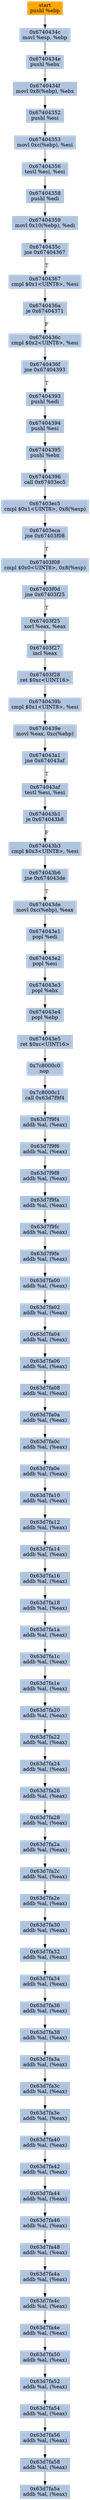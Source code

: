 digraph G {
node[shape=rectangle,style=filled,fillcolor=lightsteelblue,color=lightsteelblue]
bgcolor="transparent"
a0x6740434bpushl_ebp[label="start\npushl %ebp",color="lightgrey",fillcolor="orange"];
a0x6740434cmovl_esp_ebp[label="0x6740434c\nmovl %esp, %ebp"];
a0x6740434epushl_ebx[label="0x6740434e\npushl %ebx"];
a0x6740434fmovl_0x8ebp__ebx[label="0x6740434f\nmovl 0x8(%ebp), %ebx"];
a0x67404352pushl_esi[label="0x67404352\npushl %esi"];
a0x67404353movl_0xcebp__esi[label="0x67404353\nmovl 0xc(%ebp), %esi"];
a0x67404356testl_esi_esi[label="0x67404356\ntestl %esi, %esi"];
a0x67404358pushl_edi[label="0x67404358\npushl %edi"];
a0x67404359movl_0x10ebp__edi[label="0x67404359\nmovl 0x10(%ebp), %edi"];
a0x6740435cjne_0x67404367[label="0x6740435c\njne 0x67404367"];
a0x67404367cmpl_0x1UINT8_esi[label="0x67404367\ncmpl $0x1<UINT8>, %esi"];
a0x6740436aje_0x67404371[label="0x6740436a\nje 0x67404371"];
a0x6740436ccmpl_0x2UINT8_esi[label="0x6740436c\ncmpl $0x2<UINT8>, %esi"];
a0x6740436fjne_0x67404393[label="0x6740436f\njne 0x67404393"];
a0x67404393pushl_edi[label="0x67404393\npushl %edi"];
a0x67404394pushl_esi[label="0x67404394\npushl %esi"];
a0x67404395pushl_ebx[label="0x67404395\npushl %ebx"];
a0x67404396call_0x67403ec5[label="0x67404396\ncall 0x67403ec5"];
a0x67403ec5cmpl_0x1UINT8_0x8esp_[label="0x67403ec5\ncmpl $0x1<UINT8>, 0x8(%esp)"];
a0x67403ecajne_0x67403f08[label="0x67403eca\njne 0x67403f08"];
a0x67403f08cmpl_0x0UINT8_0x8esp_[label="0x67403f08\ncmpl $0x0<UINT8>, 0x8(%esp)"];
a0x67403f0djne_0x67403f25[label="0x67403f0d\njne 0x67403f25"];
a0x67403f25xorl_eax_eax[label="0x67403f25\nxorl %eax, %eax"];
a0x67403f27incl_eax[label="0x67403f27\nincl %eax"];
a0x67403f28ret_0xcUINT16[label="0x67403f28\nret $0xc<UINT16>"];
a0x6740439bcmpl_0x1UINT8_esi[label="0x6740439b\ncmpl $0x1<UINT8>, %esi"];
a0x6740439emovl_eax_0xcebp_[label="0x6740439e\nmovl %eax, 0xc(%ebp)"];
a0x674043a1jne_0x674043af[label="0x674043a1\njne 0x674043af"];
a0x674043aftestl_esi_esi[label="0x674043af\ntestl %esi, %esi"];
a0x674043b1je_0x674043b8[label="0x674043b1\nje 0x674043b8"];
a0x674043b3cmpl_0x3UINT8_esi[label="0x674043b3\ncmpl $0x3<UINT8>, %esi"];
a0x674043b6jne_0x674043de[label="0x674043b6\njne 0x674043de"];
a0x674043demovl_0xcebp__eax[label="0x674043de\nmovl 0xc(%ebp), %eax"];
a0x674043e1popl_edi[label="0x674043e1\npopl %edi"];
a0x674043e2popl_esi[label="0x674043e2\npopl %esi"];
a0x674043e3popl_ebx[label="0x674043e3\npopl %ebx"];
a0x674043e4popl_ebp[label="0x674043e4\npopl %ebp"];
a0x674043e5ret_0xcUINT16[label="0x674043e5\nret $0xc<UINT16>"];
a0x7c8000c0nop_[label="0x7c8000c0\nnop "];
a0x7c8000c1call_0x63d7f9f4[label="0x7c8000c1\ncall 0x63d7f9f4"];
a0x63d7f9f4addb_al_eax_[label="0x63d7f9f4\naddb %al, (%eax)"];
a0x63d7f9f6addb_al_eax_[label="0x63d7f9f6\naddb %al, (%eax)"];
a0x63d7f9f8addb_al_eax_[label="0x63d7f9f8\naddb %al, (%eax)"];
a0x63d7f9faaddb_al_eax_[label="0x63d7f9fa\naddb %al, (%eax)"];
a0x63d7f9fcaddb_al_eax_[label="0x63d7f9fc\naddb %al, (%eax)"];
a0x63d7f9feaddb_al_eax_[label="0x63d7f9fe\naddb %al, (%eax)"];
a0x63d7fa00addb_al_eax_[label="0x63d7fa00\naddb %al, (%eax)"];
a0x63d7fa02addb_al_eax_[label="0x63d7fa02\naddb %al, (%eax)"];
a0x63d7fa04addb_al_eax_[label="0x63d7fa04\naddb %al, (%eax)"];
a0x63d7fa06addb_al_eax_[label="0x63d7fa06\naddb %al, (%eax)"];
a0x63d7fa08addb_al_eax_[label="0x63d7fa08\naddb %al, (%eax)"];
a0x63d7fa0aaddb_al_eax_[label="0x63d7fa0a\naddb %al, (%eax)"];
a0x63d7fa0caddb_al_eax_[label="0x63d7fa0c\naddb %al, (%eax)"];
a0x63d7fa0eaddb_al_eax_[label="0x63d7fa0e\naddb %al, (%eax)"];
a0x63d7fa10addb_al_eax_[label="0x63d7fa10\naddb %al, (%eax)"];
a0x63d7fa12addb_al_eax_[label="0x63d7fa12\naddb %al, (%eax)"];
a0x63d7fa14addb_al_eax_[label="0x63d7fa14\naddb %al, (%eax)"];
a0x63d7fa16addb_al_eax_[label="0x63d7fa16\naddb %al, (%eax)"];
a0x63d7fa18addb_al_eax_[label="0x63d7fa18\naddb %al, (%eax)"];
a0x63d7fa1aaddb_al_eax_[label="0x63d7fa1a\naddb %al, (%eax)"];
a0x63d7fa1caddb_al_eax_[label="0x63d7fa1c\naddb %al, (%eax)"];
a0x63d7fa1eaddb_al_eax_[label="0x63d7fa1e\naddb %al, (%eax)"];
a0x63d7fa20addb_al_eax_[label="0x63d7fa20\naddb %al, (%eax)"];
a0x63d7fa22addb_al_eax_[label="0x63d7fa22\naddb %al, (%eax)"];
a0x63d7fa24addb_al_eax_[label="0x63d7fa24\naddb %al, (%eax)"];
a0x63d7fa26addb_al_eax_[label="0x63d7fa26\naddb %al, (%eax)"];
a0x63d7fa28addb_al_eax_[label="0x63d7fa28\naddb %al, (%eax)"];
a0x63d7fa2aaddb_al_eax_[label="0x63d7fa2a\naddb %al, (%eax)"];
a0x63d7fa2caddb_al_eax_[label="0x63d7fa2c\naddb %al, (%eax)"];
a0x63d7fa2eaddb_al_eax_[label="0x63d7fa2e\naddb %al, (%eax)"];
a0x63d7fa30addb_al_eax_[label="0x63d7fa30\naddb %al, (%eax)"];
a0x63d7fa32addb_al_eax_[label="0x63d7fa32\naddb %al, (%eax)"];
a0x63d7fa34addb_al_eax_[label="0x63d7fa34\naddb %al, (%eax)"];
a0x63d7fa36addb_al_eax_[label="0x63d7fa36\naddb %al, (%eax)"];
a0x63d7fa38addb_al_eax_[label="0x63d7fa38\naddb %al, (%eax)"];
a0x63d7fa3aaddb_al_eax_[label="0x63d7fa3a\naddb %al, (%eax)"];
a0x63d7fa3caddb_al_eax_[label="0x63d7fa3c\naddb %al, (%eax)"];
a0x63d7fa3eaddb_al_eax_[label="0x63d7fa3e\naddb %al, (%eax)"];
a0x63d7fa40addb_al_eax_[label="0x63d7fa40\naddb %al, (%eax)"];
a0x63d7fa42addb_al_eax_[label="0x63d7fa42\naddb %al, (%eax)"];
a0x63d7fa44addb_al_eax_[label="0x63d7fa44\naddb %al, (%eax)"];
a0x63d7fa46addb_al_eax_[label="0x63d7fa46\naddb %al, (%eax)"];
a0x63d7fa48addb_al_eax_[label="0x63d7fa48\naddb %al, (%eax)"];
a0x63d7fa4aaddb_al_eax_[label="0x63d7fa4a\naddb %al, (%eax)"];
a0x63d7fa4caddb_al_eax_[label="0x63d7fa4c\naddb %al, (%eax)"];
a0x63d7fa4eaddb_al_eax_[label="0x63d7fa4e\naddb %al, (%eax)"];
a0x63d7fa50addb_al_eax_[label="0x63d7fa50\naddb %al, (%eax)"];
a0x63d7fa52addb_al_eax_[label="0x63d7fa52\naddb %al, (%eax)"];
a0x63d7fa54addb_al_eax_[label="0x63d7fa54\naddb %al, (%eax)"];
a0x63d7fa56addb_al_eax_[label="0x63d7fa56\naddb %al, (%eax)"];
a0x63d7fa58addb_al_eax_[label="0x63d7fa58\naddb %al, (%eax)"];
a0x63d7fa5aaddb_al_eax_[label="0x63d7fa5a\naddb %al, (%eax)"];
a0x6740434bpushl_ebp -> a0x6740434cmovl_esp_ebp [color="#000000"];
a0x6740434cmovl_esp_ebp -> a0x6740434epushl_ebx [color="#000000"];
a0x6740434epushl_ebx -> a0x6740434fmovl_0x8ebp__ebx [color="#000000"];
a0x6740434fmovl_0x8ebp__ebx -> a0x67404352pushl_esi [color="#000000"];
a0x67404352pushl_esi -> a0x67404353movl_0xcebp__esi [color="#000000"];
a0x67404353movl_0xcebp__esi -> a0x67404356testl_esi_esi [color="#000000"];
a0x67404356testl_esi_esi -> a0x67404358pushl_edi [color="#000000"];
a0x67404358pushl_edi -> a0x67404359movl_0x10ebp__edi [color="#000000"];
a0x67404359movl_0x10ebp__edi -> a0x6740435cjne_0x67404367 [color="#000000"];
a0x6740435cjne_0x67404367 -> a0x67404367cmpl_0x1UINT8_esi [color="#000000",label="T"];
a0x67404367cmpl_0x1UINT8_esi -> a0x6740436aje_0x67404371 [color="#000000"];
a0x6740436aje_0x67404371 -> a0x6740436ccmpl_0x2UINT8_esi [color="#000000",label="F"];
a0x6740436ccmpl_0x2UINT8_esi -> a0x6740436fjne_0x67404393 [color="#000000"];
a0x6740436fjne_0x67404393 -> a0x67404393pushl_edi [color="#000000",label="T"];
a0x67404393pushl_edi -> a0x67404394pushl_esi [color="#000000"];
a0x67404394pushl_esi -> a0x67404395pushl_ebx [color="#000000"];
a0x67404395pushl_ebx -> a0x67404396call_0x67403ec5 [color="#000000"];
a0x67404396call_0x67403ec5 -> a0x67403ec5cmpl_0x1UINT8_0x8esp_ [color="#000000"];
a0x67403ec5cmpl_0x1UINT8_0x8esp_ -> a0x67403ecajne_0x67403f08 [color="#000000"];
a0x67403ecajne_0x67403f08 -> a0x67403f08cmpl_0x0UINT8_0x8esp_ [color="#000000",label="T"];
a0x67403f08cmpl_0x0UINT8_0x8esp_ -> a0x67403f0djne_0x67403f25 [color="#000000"];
a0x67403f0djne_0x67403f25 -> a0x67403f25xorl_eax_eax [color="#000000",label="T"];
a0x67403f25xorl_eax_eax -> a0x67403f27incl_eax [color="#000000"];
a0x67403f27incl_eax -> a0x67403f28ret_0xcUINT16 [color="#000000"];
a0x67403f28ret_0xcUINT16 -> a0x6740439bcmpl_0x1UINT8_esi [color="#000000"];
a0x6740439bcmpl_0x1UINT8_esi -> a0x6740439emovl_eax_0xcebp_ [color="#000000"];
a0x6740439emovl_eax_0xcebp_ -> a0x674043a1jne_0x674043af [color="#000000"];
a0x674043a1jne_0x674043af -> a0x674043aftestl_esi_esi [color="#000000",label="T"];
a0x674043aftestl_esi_esi -> a0x674043b1je_0x674043b8 [color="#000000"];
a0x674043b1je_0x674043b8 -> a0x674043b3cmpl_0x3UINT8_esi [color="#000000",label="F"];
a0x674043b3cmpl_0x3UINT8_esi -> a0x674043b6jne_0x674043de [color="#000000"];
a0x674043b6jne_0x674043de -> a0x674043demovl_0xcebp__eax [color="#000000",label="T"];
a0x674043demovl_0xcebp__eax -> a0x674043e1popl_edi [color="#000000"];
a0x674043e1popl_edi -> a0x674043e2popl_esi [color="#000000"];
a0x674043e2popl_esi -> a0x674043e3popl_ebx [color="#000000"];
a0x674043e3popl_ebx -> a0x674043e4popl_ebp [color="#000000"];
a0x674043e4popl_ebp -> a0x674043e5ret_0xcUINT16 [color="#000000"];
a0x674043e5ret_0xcUINT16 -> a0x7c8000c0nop_ [color="#000000"];
a0x7c8000c0nop_ -> a0x7c8000c1call_0x63d7f9f4 [color="#000000"];
a0x7c8000c1call_0x63d7f9f4 -> a0x63d7f9f4addb_al_eax_ [color="#000000"];
a0x63d7f9f4addb_al_eax_ -> a0x63d7f9f6addb_al_eax_ [color="#000000"];
a0x63d7f9f6addb_al_eax_ -> a0x63d7f9f8addb_al_eax_ [color="#000000"];
a0x63d7f9f8addb_al_eax_ -> a0x63d7f9faaddb_al_eax_ [color="#000000"];
a0x63d7f9faaddb_al_eax_ -> a0x63d7f9fcaddb_al_eax_ [color="#000000"];
a0x63d7f9fcaddb_al_eax_ -> a0x63d7f9feaddb_al_eax_ [color="#000000"];
a0x63d7f9feaddb_al_eax_ -> a0x63d7fa00addb_al_eax_ [color="#000000"];
a0x63d7fa00addb_al_eax_ -> a0x63d7fa02addb_al_eax_ [color="#000000"];
a0x63d7fa02addb_al_eax_ -> a0x63d7fa04addb_al_eax_ [color="#000000"];
a0x63d7fa04addb_al_eax_ -> a0x63d7fa06addb_al_eax_ [color="#000000"];
a0x63d7fa06addb_al_eax_ -> a0x63d7fa08addb_al_eax_ [color="#000000"];
a0x63d7fa08addb_al_eax_ -> a0x63d7fa0aaddb_al_eax_ [color="#000000"];
a0x63d7fa0aaddb_al_eax_ -> a0x63d7fa0caddb_al_eax_ [color="#000000"];
a0x63d7fa0caddb_al_eax_ -> a0x63d7fa0eaddb_al_eax_ [color="#000000"];
a0x63d7fa0eaddb_al_eax_ -> a0x63d7fa10addb_al_eax_ [color="#000000"];
a0x63d7fa10addb_al_eax_ -> a0x63d7fa12addb_al_eax_ [color="#000000"];
a0x63d7fa12addb_al_eax_ -> a0x63d7fa14addb_al_eax_ [color="#000000"];
a0x63d7fa14addb_al_eax_ -> a0x63d7fa16addb_al_eax_ [color="#000000"];
a0x63d7fa16addb_al_eax_ -> a0x63d7fa18addb_al_eax_ [color="#000000"];
a0x63d7fa18addb_al_eax_ -> a0x63d7fa1aaddb_al_eax_ [color="#000000"];
a0x63d7fa1aaddb_al_eax_ -> a0x63d7fa1caddb_al_eax_ [color="#000000"];
a0x63d7fa1caddb_al_eax_ -> a0x63d7fa1eaddb_al_eax_ [color="#000000"];
a0x63d7fa1eaddb_al_eax_ -> a0x63d7fa20addb_al_eax_ [color="#000000"];
a0x63d7fa20addb_al_eax_ -> a0x63d7fa22addb_al_eax_ [color="#000000"];
a0x63d7fa22addb_al_eax_ -> a0x63d7fa24addb_al_eax_ [color="#000000"];
a0x63d7fa24addb_al_eax_ -> a0x63d7fa26addb_al_eax_ [color="#000000"];
a0x63d7fa26addb_al_eax_ -> a0x63d7fa28addb_al_eax_ [color="#000000"];
a0x63d7fa28addb_al_eax_ -> a0x63d7fa2aaddb_al_eax_ [color="#000000"];
a0x63d7fa2aaddb_al_eax_ -> a0x63d7fa2caddb_al_eax_ [color="#000000"];
a0x63d7fa2caddb_al_eax_ -> a0x63d7fa2eaddb_al_eax_ [color="#000000"];
a0x63d7fa2eaddb_al_eax_ -> a0x63d7fa30addb_al_eax_ [color="#000000"];
a0x63d7fa30addb_al_eax_ -> a0x63d7fa32addb_al_eax_ [color="#000000"];
a0x63d7fa32addb_al_eax_ -> a0x63d7fa34addb_al_eax_ [color="#000000"];
a0x63d7fa34addb_al_eax_ -> a0x63d7fa36addb_al_eax_ [color="#000000"];
a0x63d7fa36addb_al_eax_ -> a0x63d7fa38addb_al_eax_ [color="#000000"];
a0x63d7fa38addb_al_eax_ -> a0x63d7fa3aaddb_al_eax_ [color="#000000"];
a0x63d7fa3aaddb_al_eax_ -> a0x63d7fa3caddb_al_eax_ [color="#000000"];
a0x63d7fa3caddb_al_eax_ -> a0x63d7fa3eaddb_al_eax_ [color="#000000"];
a0x63d7fa3eaddb_al_eax_ -> a0x63d7fa40addb_al_eax_ [color="#000000"];
a0x63d7fa40addb_al_eax_ -> a0x63d7fa42addb_al_eax_ [color="#000000"];
a0x63d7fa42addb_al_eax_ -> a0x63d7fa44addb_al_eax_ [color="#000000"];
a0x63d7fa44addb_al_eax_ -> a0x63d7fa46addb_al_eax_ [color="#000000"];
a0x63d7fa46addb_al_eax_ -> a0x63d7fa48addb_al_eax_ [color="#000000"];
a0x63d7fa48addb_al_eax_ -> a0x63d7fa4aaddb_al_eax_ [color="#000000"];
a0x63d7fa4aaddb_al_eax_ -> a0x63d7fa4caddb_al_eax_ [color="#000000"];
a0x63d7fa4caddb_al_eax_ -> a0x63d7fa4eaddb_al_eax_ [color="#000000"];
a0x63d7fa4eaddb_al_eax_ -> a0x63d7fa50addb_al_eax_ [color="#000000"];
a0x63d7fa50addb_al_eax_ -> a0x63d7fa52addb_al_eax_ [color="#000000"];
a0x63d7fa52addb_al_eax_ -> a0x63d7fa54addb_al_eax_ [color="#000000"];
a0x63d7fa54addb_al_eax_ -> a0x63d7fa56addb_al_eax_ [color="#000000"];
a0x63d7fa56addb_al_eax_ -> a0x63d7fa58addb_al_eax_ [color="#000000"];
a0x63d7fa58addb_al_eax_ -> a0x63d7fa5aaddb_al_eax_ [color="#000000"];
}
